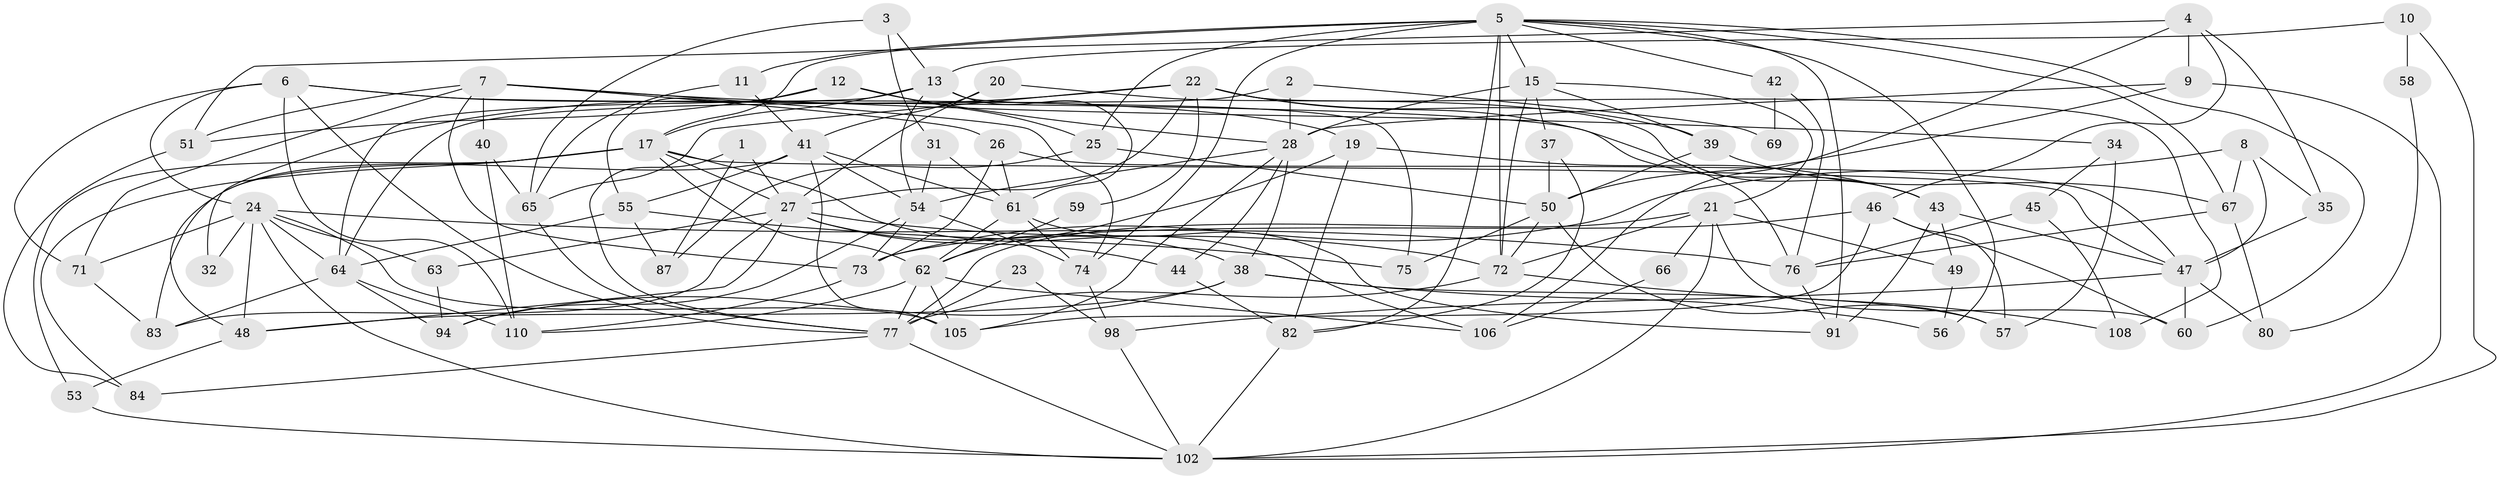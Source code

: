 // original degree distribution, {3: 0.3157894736842105, 4: 0.2894736842105263, 10: 0.008771929824561403, 2: 0.08771929824561403, 6: 0.05263157894736842, 5: 0.20175438596491227, 7: 0.043859649122807015}
// Generated by graph-tools (version 1.1) at 2025/41/03/06/25 10:41:58]
// undirected, 80 vertices, 191 edges
graph export_dot {
graph [start="1"]
  node [color=gray90,style=filled];
  1;
  2;
  3;
  4 [super="+30"];
  5 [super="+18"];
  6 [super="+16"];
  7 [super="+14"];
  8 [super="+93"];
  9;
  10;
  11;
  12 [super="+95"];
  13 [super="+100"];
  15 [super="+104"];
  17 [super="+86"];
  19;
  20;
  21 [super="+52"];
  22 [super="+29"];
  23;
  24 [super="+89"];
  25;
  26;
  27 [super="+36"];
  28 [super="+33"];
  31 [super="+107"];
  32;
  34;
  35;
  37;
  38 [super="+70"];
  39;
  40;
  41 [super="+103"];
  42;
  43 [super="+114"];
  44;
  45;
  46 [super="+90"];
  47 [super="+92"];
  48;
  49 [super="+97"];
  50 [super="+99"];
  51;
  53;
  54 [super="+81"];
  55 [super="+113"];
  56;
  57 [super="+68"];
  58;
  59;
  60;
  61 [super="+101"];
  62 [super="+96"];
  63;
  64 [super="+111"];
  65;
  66;
  67;
  69;
  71;
  72 [super="+85"];
  73 [super="+78"];
  74;
  75;
  76 [super="+88"];
  77 [super="+79"];
  80;
  82;
  83;
  84;
  87;
  91;
  94 [super="+109"];
  98;
  102 [super="+112"];
  105;
  106;
  108;
  110;
  1 -- 87;
  1 -- 27;
  1 -- 77;
  2 -- 28;
  2 -- 64;
  2 -- 69;
  3 -- 13;
  3 -- 65;
  3 -- 31;
  4 -- 46;
  4 -- 9;
  4 -- 51;
  4 -- 106;
  4 -- 35;
  5 -- 74;
  5 -- 11;
  5 -- 17;
  5 -- 42;
  5 -- 56;
  5 -- 60;
  5 -- 67;
  5 -- 72;
  5 -- 82;
  5 -- 25;
  5 -- 91;
  5 -- 15;
  6 -- 19;
  6 -- 71;
  6 -- 43;
  6 -- 110;
  6 -- 24;
  6 -- 77;
  7 -- 71;
  7 -- 26;
  7 -- 34;
  7 -- 40;
  7 -- 74;
  7 -- 73;
  7 -- 51;
  8 -- 73;
  8 -- 67;
  8 -- 35;
  8 -- 47;
  9 -- 102;
  9 -- 50;
  9 -- 28;
  10 -- 58;
  10 -- 13;
  10 -- 102;
  11 -- 65;
  11 -- 41;
  12 -- 28;
  12 -- 25;
  12 -- 51;
  12 -- 55;
  13 -- 75;
  13 -- 64;
  13 -- 17;
  13 -- 61;
  13 -- 54;
  15 -- 39;
  15 -- 28;
  15 -- 37;
  15 -- 21;
  15 -- 72;
  17 -- 84;
  17 -- 106;
  17 -- 48;
  17 -- 53;
  17 -- 47;
  17 -- 27;
  17 -- 62;
  19 -- 82;
  19 -- 62;
  19 -- 43;
  20 -- 27;
  20 -- 43;
  20 -- 41;
  21 -- 60;
  21 -- 66;
  21 -- 49;
  21 -- 102;
  21 -- 72;
  21 -- 77;
  22 -- 65;
  22 -- 32;
  22 -- 39;
  22 -- 59;
  22 -- 108;
  22 -- 76;
  22 -- 27;
  23 -- 98;
  23 -- 77;
  24 -- 76;
  24 -- 32;
  24 -- 64;
  24 -- 48;
  24 -- 71;
  24 -- 105;
  24 -- 63;
  24 -- 102;
  25 -- 87;
  25 -- 50;
  26 -- 61;
  26 -- 73;
  26 -- 47;
  27 -- 83;
  27 -- 38;
  27 -- 44;
  27 -- 48;
  27 -- 63;
  27 -- 72;
  28 -- 54;
  28 -- 44;
  28 -- 105;
  28 -- 38;
  31 -- 61;
  31 -- 54;
  34 -- 45;
  34 -- 57;
  35 -- 47;
  37 -- 82;
  37 -- 50;
  38 -- 57;
  38 -- 48;
  38 -- 56;
  38 -- 94;
  39 -- 67;
  39 -- 50;
  40 -- 65;
  40 -- 110;
  41 -- 61;
  41 -- 55;
  41 -- 83;
  41 -- 105;
  41 -- 54;
  42 -- 76;
  42 -- 69;
  43 -- 91;
  43 -- 49;
  43 -- 47;
  44 -- 82;
  45 -- 108;
  45 -- 76;
  46 -- 60;
  46 -- 57;
  46 -- 105;
  46 -- 73;
  47 -- 60;
  47 -- 80;
  47 -- 98;
  48 -- 53;
  49 -- 56;
  50 -- 72;
  50 -- 75;
  50 -- 57;
  51 -- 84;
  53 -- 102;
  54 -- 94;
  54 -- 73;
  54 -- 74;
  55 -- 87;
  55 -- 64;
  55 -- 75;
  58 -- 80;
  59 -- 62;
  61 -- 91;
  61 -- 74;
  61 -- 62;
  62 -- 105;
  62 -- 106;
  62 -- 110;
  62 -- 77;
  63 -- 94;
  64 -- 83;
  64 -- 110;
  64 -- 94;
  65 -- 77;
  66 -- 106;
  67 -- 80;
  67 -- 76;
  71 -- 83;
  72 -- 108;
  72 -- 77;
  73 -- 110;
  74 -- 98;
  76 -- 91;
  77 -- 84;
  77 -- 102;
  82 -- 102;
  98 -- 102;
}
